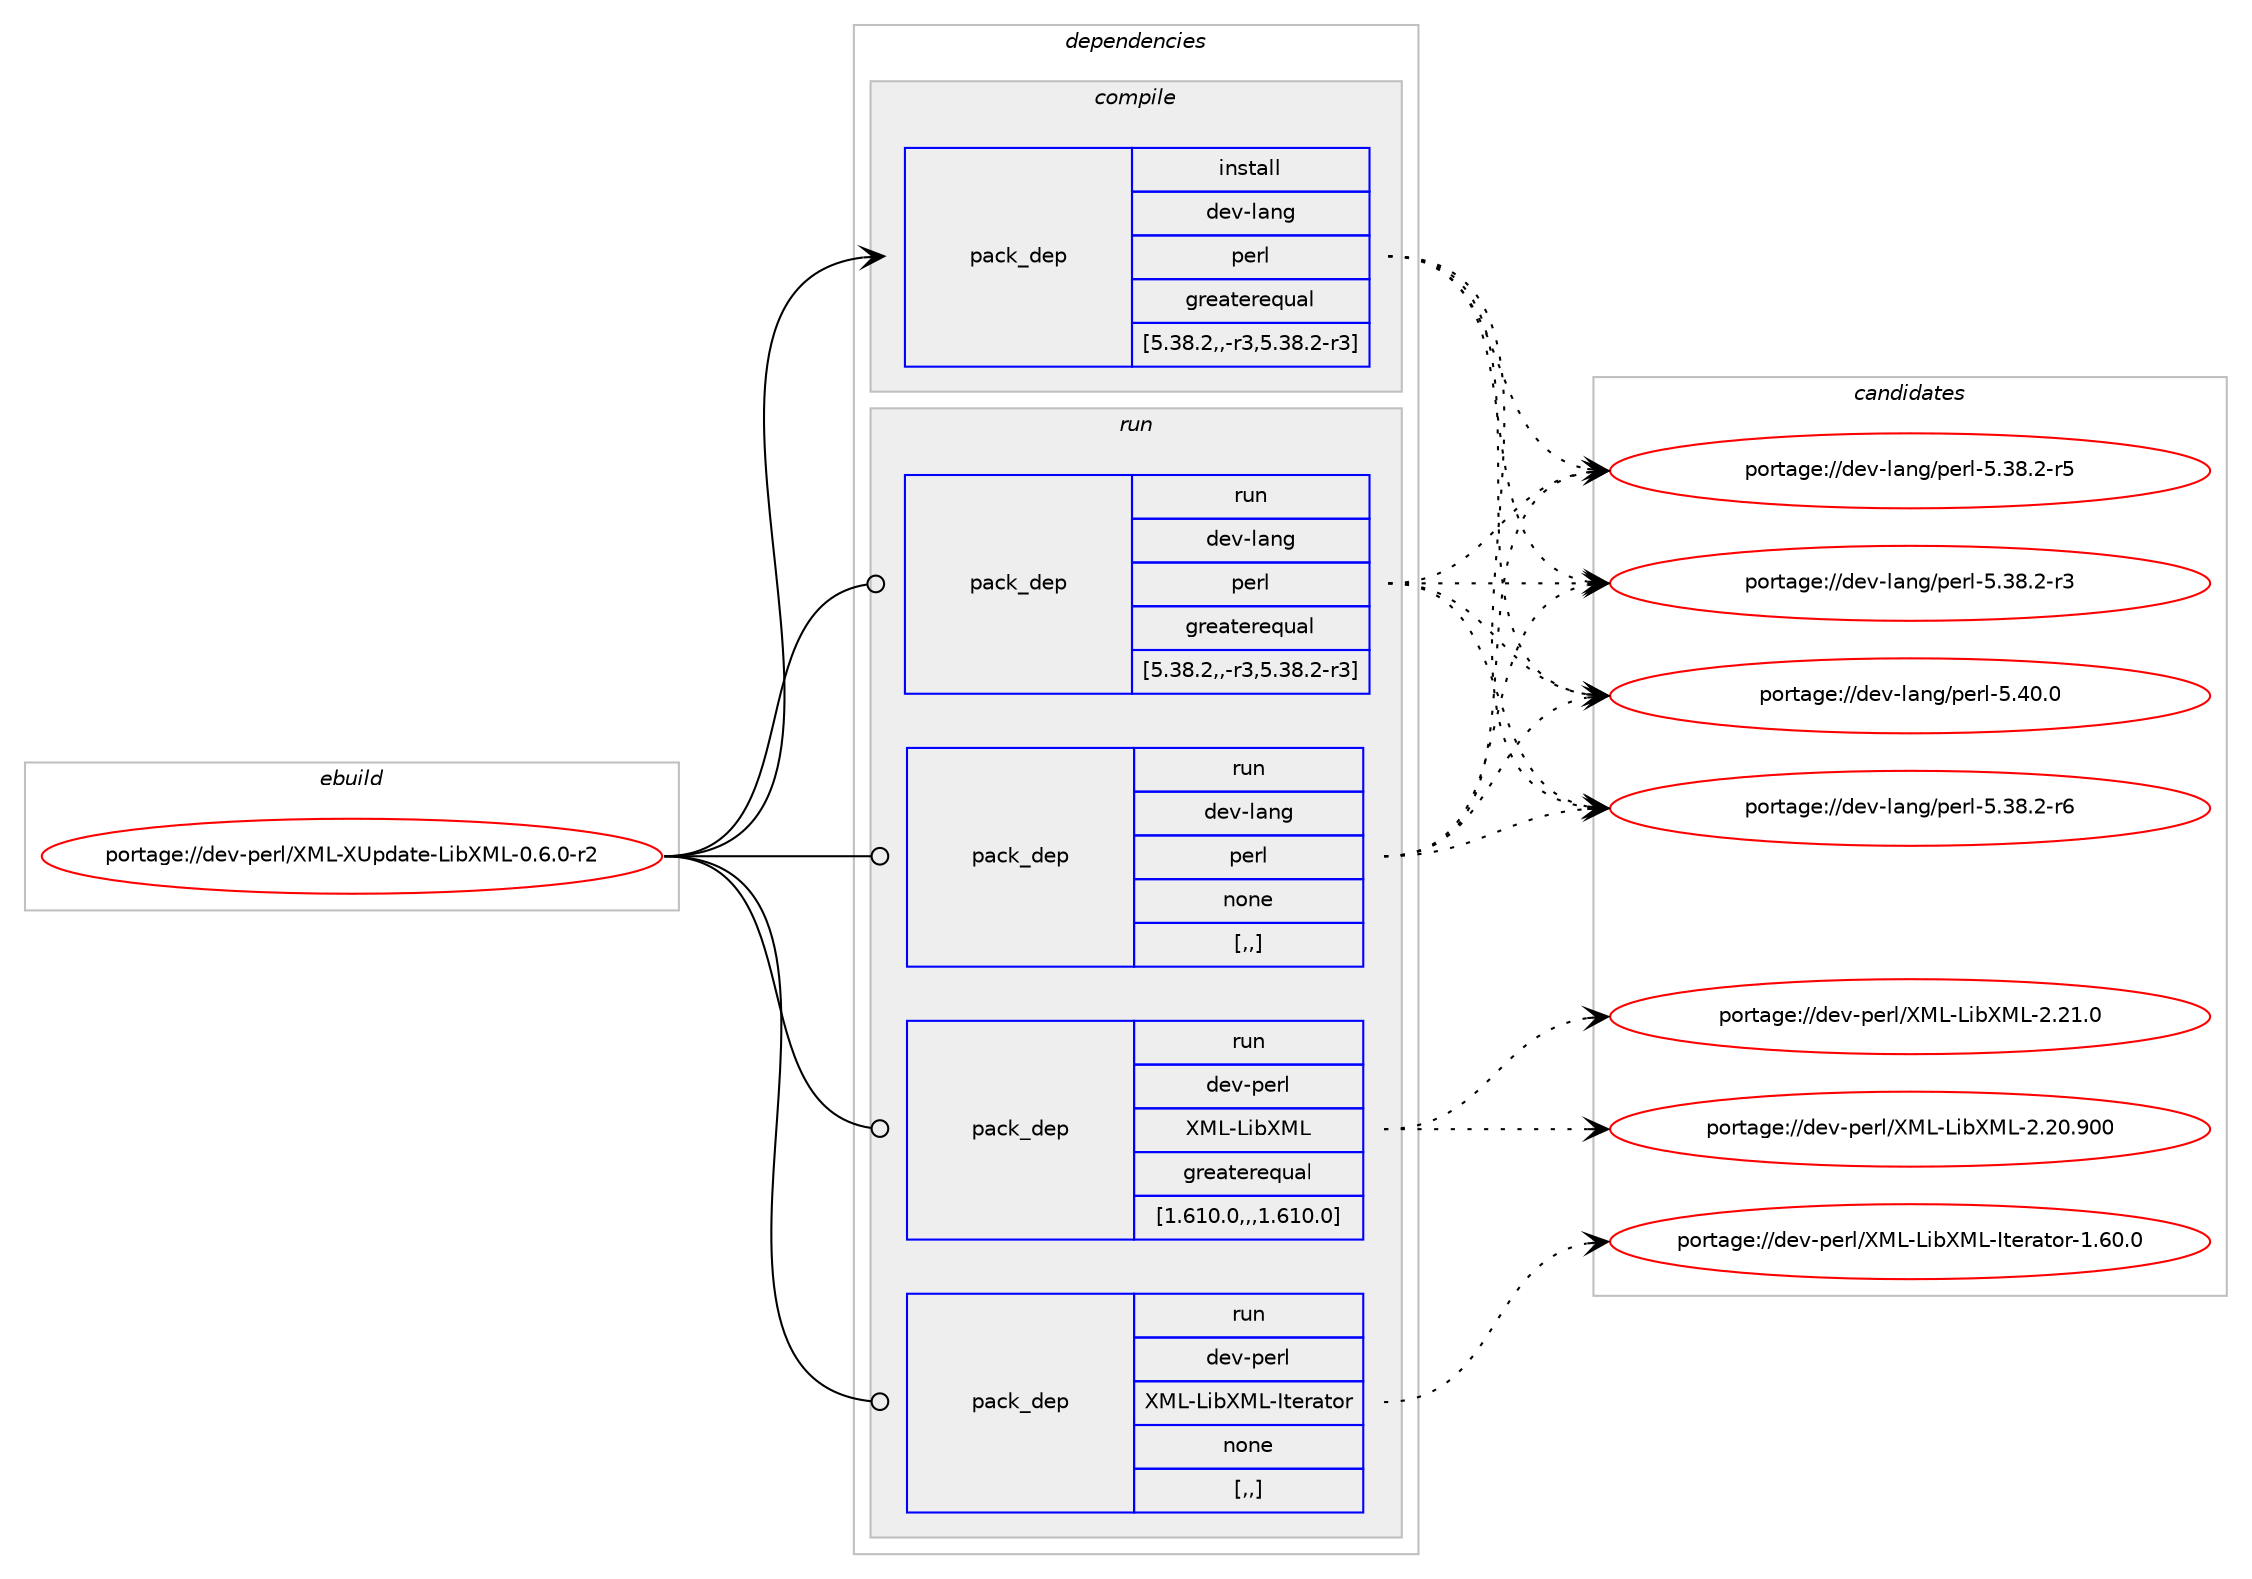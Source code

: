 digraph prolog {

# *************
# Graph options
# *************

newrank=true;
concentrate=true;
compound=true;
graph [rankdir=LR,fontname=Helvetica,fontsize=10,ranksep=1.5];#, ranksep=2.5, nodesep=0.2];
edge  [arrowhead=vee];
node  [fontname=Helvetica,fontsize=10];

# **********
# The ebuild
# **********

subgraph cluster_leftcol {
color=gray;
label=<<i>ebuild</i>>;
id [label="portage://dev-perl/XML-XUpdate-LibXML-0.6.0-r2", color=red, width=4, href="../dev-perl/XML-XUpdate-LibXML-0.6.0-r2.svg"];
}

# ****************
# The dependencies
# ****************

subgraph cluster_midcol {
color=gray;
label=<<i>dependencies</i>>;
subgraph cluster_compile {
fillcolor="#eeeeee";
style=filled;
label=<<i>compile</i>>;
subgraph pack108163 {
dependency139498 [label=<<TABLE BORDER="0" CELLBORDER="1" CELLSPACING="0" CELLPADDING="4" WIDTH="220"><TR><TD ROWSPAN="6" CELLPADDING="30">pack_dep</TD></TR><TR><TD WIDTH="110">install</TD></TR><TR><TD>dev-lang</TD></TR><TR><TD>perl</TD></TR><TR><TD>greaterequal</TD></TR><TR><TD>[5.38.2,,-r3,5.38.2-r3]</TD></TR></TABLE>>, shape=none, color=blue];
}
id:e -> dependency139498:w [weight=20,style="solid",arrowhead="vee"];
}
subgraph cluster_compileandrun {
fillcolor="#eeeeee";
style=filled;
label=<<i>compile and run</i>>;
}
subgraph cluster_run {
fillcolor="#eeeeee";
style=filled;
label=<<i>run</i>>;
subgraph pack108164 {
dependency139499 [label=<<TABLE BORDER="0" CELLBORDER="1" CELLSPACING="0" CELLPADDING="4" WIDTH="220"><TR><TD ROWSPAN="6" CELLPADDING="30">pack_dep</TD></TR><TR><TD WIDTH="110">run</TD></TR><TR><TD>dev-lang</TD></TR><TR><TD>perl</TD></TR><TR><TD>greaterequal</TD></TR><TR><TD>[5.38.2,,-r3,5.38.2-r3]</TD></TR></TABLE>>, shape=none, color=blue];
}
id:e -> dependency139499:w [weight=20,style="solid",arrowhead="odot"];
subgraph pack108165 {
dependency139500 [label=<<TABLE BORDER="0" CELLBORDER="1" CELLSPACING="0" CELLPADDING="4" WIDTH="220"><TR><TD ROWSPAN="6" CELLPADDING="30">pack_dep</TD></TR><TR><TD WIDTH="110">run</TD></TR><TR><TD>dev-lang</TD></TR><TR><TD>perl</TD></TR><TR><TD>none</TD></TR><TR><TD>[,,]</TD></TR></TABLE>>, shape=none, color=blue];
}
id:e -> dependency139500:w [weight=20,style="solid",arrowhead="odot"];
subgraph pack108166 {
dependency139501 [label=<<TABLE BORDER="0" CELLBORDER="1" CELLSPACING="0" CELLPADDING="4" WIDTH="220"><TR><TD ROWSPAN="6" CELLPADDING="30">pack_dep</TD></TR><TR><TD WIDTH="110">run</TD></TR><TR><TD>dev-perl</TD></TR><TR><TD>XML-LibXML</TD></TR><TR><TD>greaterequal</TD></TR><TR><TD>[1.610.0,,,1.610.0]</TD></TR></TABLE>>, shape=none, color=blue];
}
id:e -> dependency139501:w [weight=20,style="solid",arrowhead="odot"];
subgraph pack108167 {
dependency139502 [label=<<TABLE BORDER="0" CELLBORDER="1" CELLSPACING="0" CELLPADDING="4" WIDTH="220"><TR><TD ROWSPAN="6" CELLPADDING="30">pack_dep</TD></TR><TR><TD WIDTH="110">run</TD></TR><TR><TD>dev-perl</TD></TR><TR><TD>XML-LibXML-Iterator</TD></TR><TR><TD>none</TD></TR><TR><TD>[,,]</TD></TR></TABLE>>, shape=none, color=blue];
}
id:e -> dependency139502:w [weight=20,style="solid",arrowhead="odot"];
}
}

# **************
# The candidates
# **************

subgraph cluster_choices {
rank=same;
color=gray;
label=<<i>candidates</i>>;

subgraph choice108163 {
color=black;
nodesep=1;
choice10010111845108971101034711210111410845534652484648 [label="portage://dev-lang/perl-5.40.0", color=red, width=4,href="../dev-lang/perl-5.40.0.svg"];
choice100101118451089711010347112101114108455346515646504511454 [label="portage://dev-lang/perl-5.38.2-r6", color=red, width=4,href="../dev-lang/perl-5.38.2-r6.svg"];
choice100101118451089711010347112101114108455346515646504511453 [label="portage://dev-lang/perl-5.38.2-r5", color=red, width=4,href="../dev-lang/perl-5.38.2-r5.svg"];
choice100101118451089711010347112101114108455346515646504511451 [label="portage://dev-lang/perl-5.38.2-r3", color=red, width=4,href="../dev-lang/perl-5.38.2-r3.svg"];
dependency139498:e -> choice10010111845108971101034711210111410845534652484648:w [style=dotted,weight="100"];
dependency139498:e -> choice100101118451089711010347112101114108455346515646504511454:w [style=dotted,weight="100"];
dependency139498:e -> choice100101118451089711010347112101114108455346515646504511453:w [style=dotted,weight="100"];
dependency139498:e -> choice100101118451089711010347112101114108455346515646504511451:w [style=dotted,weight="100"];
}
subgraph choice108164 {
color=black;
nodesep=1;
choice10010111845108971101034711210111410845534652484648 [label="portage://dev-lang/perl-5.40.0", color=red, width=4,href="../dev-lang/perl-5.40.0.svg"];
choice100101118451089711010347112101114108455346515646504511454 [label="portage://dev-lang/perl-5.38.2-r6", color=red, width=4,href="../dev-lang/perl-5.38.2-r6.svg"];
choice100101118451089711010347112101114108455346515646504511453 [label="portage://dev-lang/perl-5.38.2-r5", color=red, width=4,href="../dev-lang/perl-5.38.2-r5.svg"];
choice100101118451089711010347112101114108455346515646504511451 [label="portage://dev-lang/perl-5.38.2-r3", color=red, width=4,href="../dev-lang/perl-5.38.2-r3.svg"];
dependency139499:e -> choice10010111845108971101034711210111410845534652484648:w [style=dotted,weight="100"];
dependency139499:e -> choice100101118451089711010347112101114108455346515646504511454:w [style=dotted,weight="100"];
dependency139499:e -> choice100101118451089711010347112101114108455346515646504511453:w [style=dotted,weight="100"];
dependency139499:e -> choice100101118451089711010347112101114108455346515646504511451:w [style=dotted,weight="100"];
}
subgraph choice108165 {
color=black;
nodesep=1;
choice10010111845108971101034711210111410845534652484648 [label="portage://dev-lang/perl-5.40.0", color=red, width=4,href="../dev-lang/perl-5.40.0.svg"];
choice100101118451089711010347112101114108455346515646504511454 [label="portage://dev-lang/perl-5.38.2-r6", color=red, width=4,href="../dev-lang/perl-5.38.2-r6.svg"];
choice100101118451089711010347112101114108455346515646504511453 [label="portage://dev-lang/perl-5.38.2-r5", color=red, width=4,href="../dev-lang/perl-5.38.2-r5.svg"];
choice100101118451089711010347112101114108455346515646504511451 [label="portage://dev-lang/perl-5.38.2-r3", color=red, width=4,href="../dev-lang/perl-5.38.2-r3.svg"];
dependency139500:e -> choice10010111845108971101034711210111410845534652484648:w [style=dotted,weight="100"];
dependency139500:e -> choice100101118451089711010347112101114108455346515646504511454:w [style=dotted,weight="100"];
dependency139500:e -> choice100101118451089711010347112101114108455346515646504511453:w [style=dotted,weight="100"];
dependency139500:e -> choice100101118451089711010347112101114108455346515646504511451:w [style=dotted,weight="100"];
}
subgraph choice108166 {
color=black;
nodesep=1;
choice100101118451121011141084788777645761059888777645504650494648 [label="portage://dev-perl/XML-LibXML-2.21.0", color=red, width=4,href="../dev-perl/XML-LibXML-2.21.0.svg"];
choice1001011184511210111410847887776457610598887776455046504846574848 [label="portage://dev-perl/XML-LibXML-2.20.900", color=red, width=4,href="../dev-perl/XML-LibXML-2.20.900.svg"];
dependency139501:e -> choice100101118451121011141084788777645761059888777645504650494648:w [style=dotted,weight="100"];
dependency139501:e -> choice1001011184511210111410847887776457610598887776455046504846574848:w [style=dotted,weight="100"];
}
subgraph choice108167 {
color=black;
nodesep=1;
choice100101118451121011141084788777645761059888777645731161011149711611111445494654484648 [label="portage://dev-perl/XML-LibXML-Iterator-1.60.0", color=red, width=4,href="../dev-perl/XML-LibXML-Iterator-1.60.0.svg"];
dependency139502:e -> choice100101118451121011141084788777645761059888777645731161011149711611111445494654484648:w [style=dotted,weight="100"];
}
}

}
